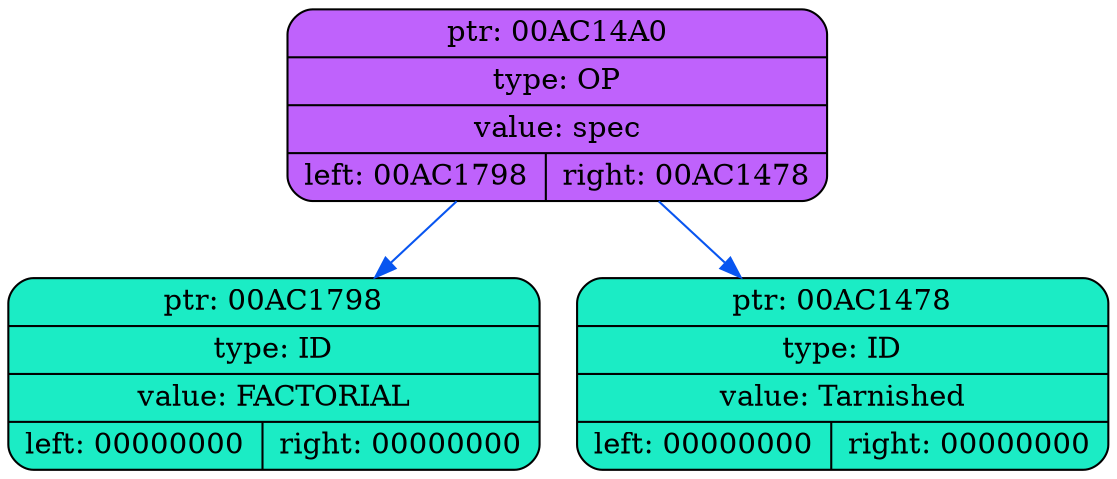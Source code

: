 digraph
{
    rankdir=TP

        node00AC14A0[shape=record,style="rounded,filled",fillcolor="#BF62FC",label="{ ptr: 00AC14A0 | type: OP | value: spec| { left: 00AC1798 | right: 00AC1478 }}"];
    node00AC14A0 -> node00AC1798[color="#0855F0"]
    node00AC1798[shape=record,style="rounded,filled",fillcolor="#1BECC5",label="{ ptr: 00AC1798 | type: ID | value: FACTORIAL| { left: 00000000 | right: 00000000 }}"];
    node00AC14A0 -> node00AC1478[color="#0855F0"]
    node00AC1478[shape=record,style="rounded,filled",fillcolor="#1BECC5",label="{ ptr: 00AC1478 | type: ID | value: Tarnished| { left: 00000000 | right: 00000000 }}"];
}